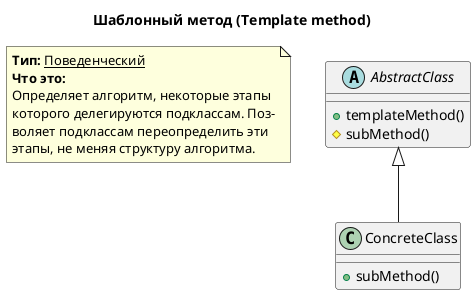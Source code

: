 @startuml

title Шаблонный метод (Template method)

note as INFO
<b>Тип:</b> <u>Поведенческий</u>
<b>Что это:</b>
Определяет алгоритм, некоторые этапы
которого делегируются подклассам. Поз-
воляет подклассам переопределить эти
этапы, не меняя структуру алгоритма.
endnote

abstract class AbstractClass{
    +templateMethod()
    #subMethod()
}

class ConcreteClass{
    +subMethod()
}

AbstractClass <|-- ConcreteClass

@enduml